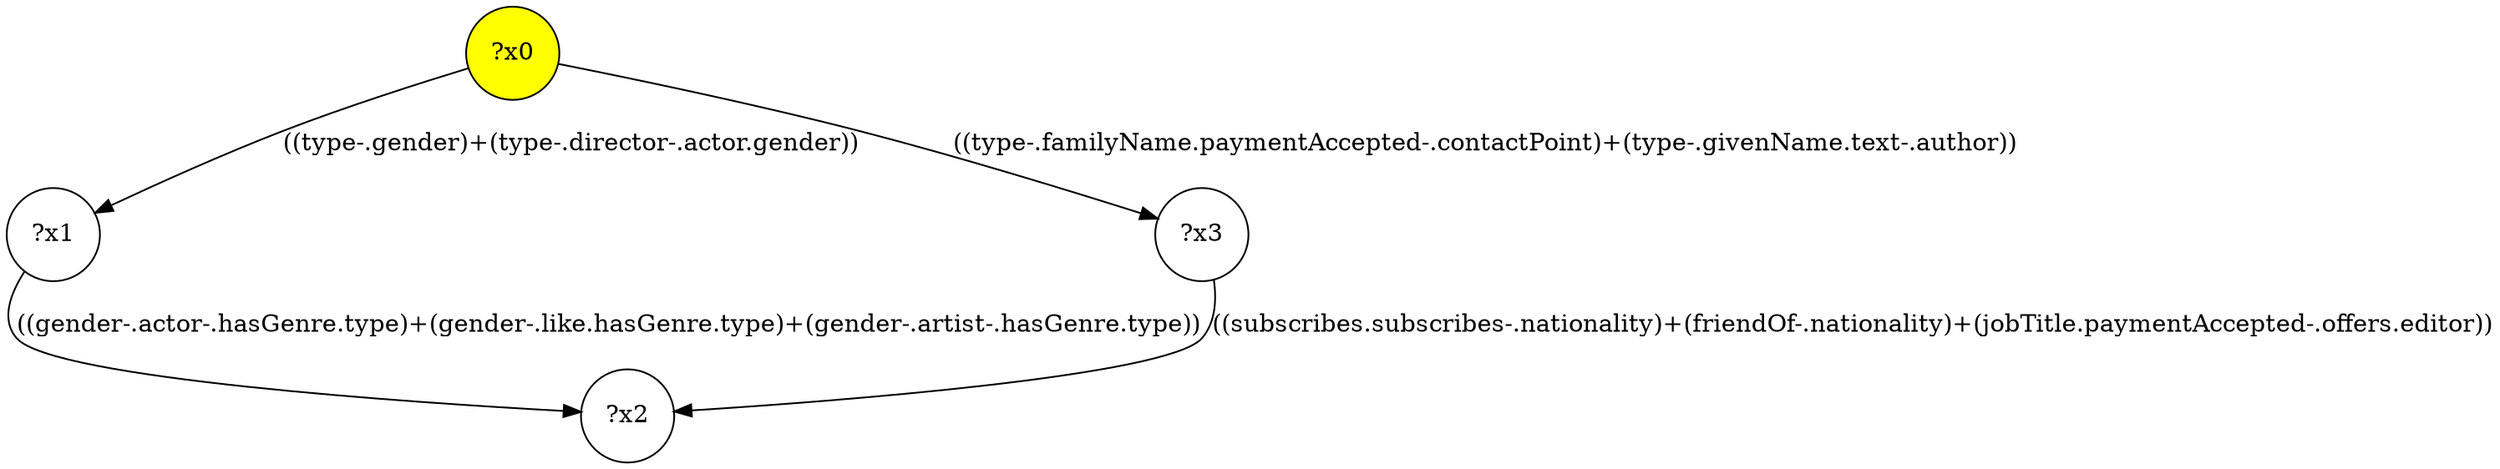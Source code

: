 digraph g {
	x0 [fillcolor="yellow", style="filled," shape=circle, label="?x0"];
	x1 [shape=circle, label="?x1"];
	x0 -> x1 [label="((type-.gender)+(type-.director-.actor.gender))"];
	x2 [shape=circle, label="?x2"];
	x1 -> x2 [label="((gender-.actor-.hasGenre.type)+(gender-.like.hasGenre.type)+(gender-.artist-.hasGenre.type))"];
	x3 [shape=circle, label="?x3"];
	x0 -> x3 [label="((type-.familyName.paymentAccepted-.contactPoint)+(type-.givenName.text-.author))"];
	x3 -> x2 [label="((subscribes.subscribes-.nationality)+(friendOf-.nationality)+(jobTitle.paymentAccepted-.offers.editor))"];
}
